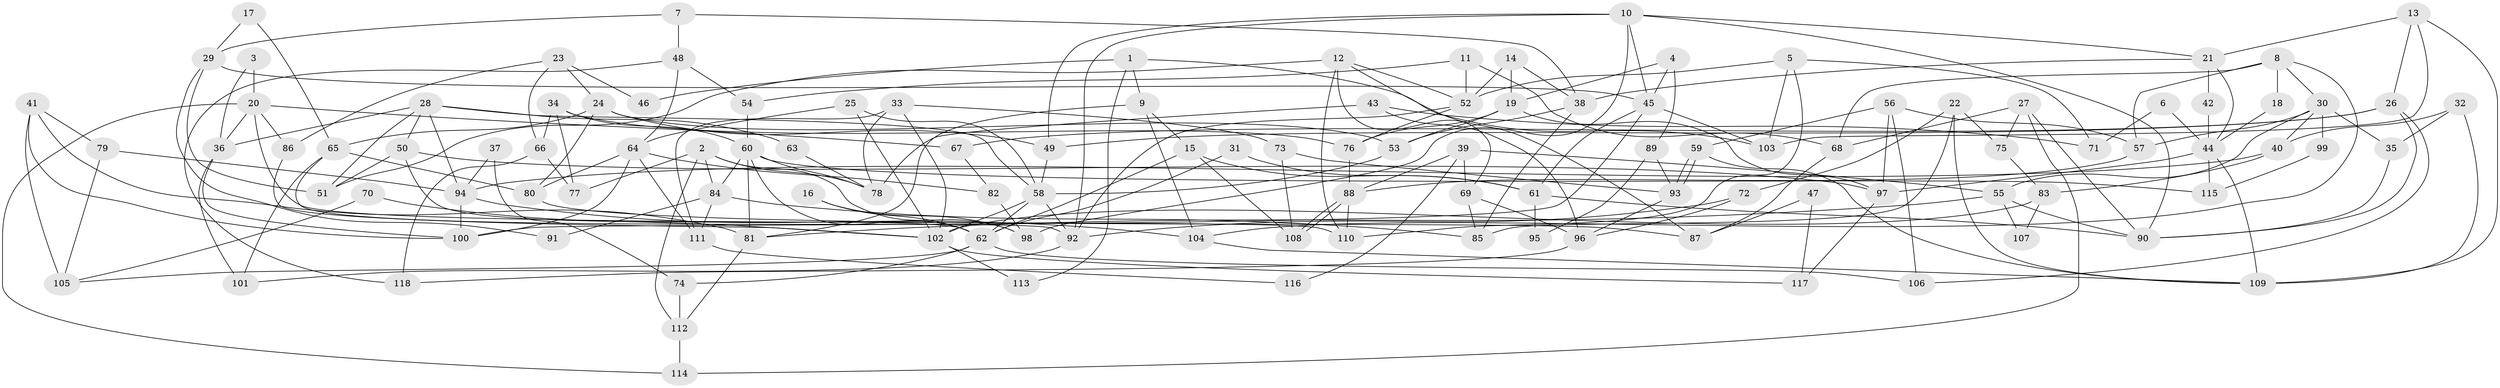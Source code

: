 // coarse degree distribution, {8: 0.1016949152542373, 12: 0.01694915254237288, 4: 0.15254237288135594, 14: 0.01694915254237288, 6: 0.05084745762711865, 11: 0.03389830508474576, 5: 0.11864406779661017, 9: 0.06779661016949153, 3: 0.13559322033898305, 2: 0.22033898305084745, 7: 0.05084745762711865, 10: 0.03389830508474576}
// Generated by graph-tools (version 1.1) at 2025/51/03/04/25 22:51:11]
// undirected, 118 vertices, 236 edges
graph export_dot {
  node [color=gray90,style=filled];
  1;
  2;
  3;
  4;
  5;
  6;
  7;
  8;
  9;
  10;
  11;
  12;
  13;
  14;
  15;
  16;
  17;
  18;
  19;
  20;
  21;
  22;
  23;
  24;
  25;
  26;
  27;
  28;
  29;
  30;
  31;
  32;
  33;
  34;
  35;
  36;
  37;
  38;
  39;
  40;
  41;
  42;
  43;
  44;
  45;
  46;
  47;
  48;
  49;
  50;
  51;
  52;
  53;
  54;
  55;
  56;
  57;
  58;
  59;
  60;
  61;
  62;
  63;
  64;
  65;
  66;
  67;
  68;
  69;
  70;
  71;
  72;
  73;
  74;
  75;
  76;
  77;
  78;
  79;
  80;
  81;
  82;
  83;
  84;
  85;
  86;
  87;
  88;
  89;
  90;
  91;
  92;
  93;
  94;
  95;
  96;
  97;
  98;
  99;
  100;
  101;
  102;
  103;
  104;
  105;
  106;
  107;
  108;
  109;
  110;
  111;
  112;
  113;
  114;
  115;
  116;
  117;
  118;
  1 -- 103;
  1 -- 9;
  1 -- 46;
  1 -- 113;
  2 -- 98;
  2 -- 84;
  2 -- 77;
  2 -- 78;
  2 -- 112;
  3 -- 20;
  3 -- 36;
  4 -- 19;
  4 -- 45;
  4 -- 89;
  5 -- 110;
  5 -- 52;
  5 -- 71;
  5 -- 103;
  6 -- 71;
  6 -- 44;
  7 -- 48;
  7 -- 38;
  7 -- 29;
  8 -- 30;
  8 -- 104;
  8 -- 18;
  8 -- 57;
  8 -- 68;
  9 -- 81;
  9 -- 15;
  9 -- 104;
  10 -- 49;
  10 -- 21;
  10 -- 45;
  10 -- 90;
  10 -- 92;
  10 -- 98;
  11 -- 52;
  11 -- 68;
  11 -- 54;
  12 -- 51;
  12 -- 52;
  12 -- 69;
  12 -- 87;
  12 -- 110;
  13 -- 103;
  13 -- 26;
  13 -- 21;
  13 -- 109;
  14 -- 38;
  14 -- 19;
  14 -- 52;
  15 -- 108;
  15 -- 61;
  15 -- 62;
  16 -- 98;
  16 -- 62;
  17 -- 29;
  17 -- 65;
  18 -- 44;
  19 -- 53;
  19 -- 97;
  19 -- 76;
  20 -- 36;
  20 -- 110;
  20 -- 67;
  20 -- 86;
  20 -- 114;
  21 -- 44;
  21 -- 38;
  21 -- 42;
  22 -- 72;
  22 -- 109;
  22 -- 75;
  22 -- 85;
  23 -- 24;
  23 -- 66;
  23 -- 46;
  23 -- 86;
  24 -- 65;
  24 -- 53;
  24 -- 49;
  24 -- 80;
  25 -- 58;
  25 -- 64;
  25 -- 102;
  26 -- 106;
  26 -- 90;
  26 -- 49;
  26 -- 67;
  27 -- 90;
  27 -- 68;
  27 -- 75;
  27 -- 114;
  28 -- 50;
  28 -- 58;
  28 -- 36;
  28 -- 51;
  28 -- 63;
  28 -- 94;
  29 -- 45;
  29 -- 51;
  29 -- 91;
  30 -- 57;
  30 -- 40;
  30 -- 35;
  30 -- 55;
  30 -- 99;
  31 -- 61;
  31 -- 62;
  32 -- 40;
  32 -- 109;
  32 -- 35;
  33 -- 102;
  33 -- 78;
  33 -- 73;
  33 -- 111;
  34 -- 76;
  34 -- 60;
  34 -- 66;
  34 -- 77;
  35 -- 90;
  36 -- 101;
  36 -- 100;
  37 -- 74;
  37 -- 94;
  38 -- 85;
  38 -- 53;
  39 -- 88;
  39 -- 55;
  39 -- 69;
  39 -- 116;
  40 -- 94;
  40 -- 83;
  41 -- 79;
  41 -- 81;
  41 -- 100;
  41 -- 105;
  42 -- 44;
  43 -- 78;
  43 -- 96;
  43 -- 71;
  44 -- 97;
  44 -- 109;
  44 -- 115;
  45 -- 100;
  45 -- 61;
  45 -- 103;
  47 -- 117;
  47 -- 87;
  48 -- 54;
  48 -- 64;
  48 -- 118;
  49 -- 58;
  50 -- 51;
  50 -- 62;
  50 -- 97;
  52 -- 92;
  52 -- 76;
  53 -- 58;
  54 -- 60;
  55 -- 90;
  55 -- 81;
  55 -- 107;
  56 -- 59;
  56 -- 57;
  56 -- 97;
  56 -- 106;
  57 -- 88;
  58 -- 102;
  58 -- 62;
  58 -- 92;
  59 -- 109;
  59 -- 93;
  59 -- 93;
  60 -- 62;
  60 -- 81;
  60 -- 78;
  60 -- 84;
  60 -- 115;
  61 -- 90;
  61 -- 95;
  62 -- 74;
  62 -- 105;
  62 -- 106;
  63 -- 78;
  64 -- 100;
  64 -- 111;
  64 -- 80;
  64 -- 82;
  65 -- 92;
  65 -- 80;
  65 -- 101;
  66 -- 77;
  66 -- 118;
  67 -- 82;
  68 -- 87;
  69 -- 85;
  69 -- 96;
  70 -- 105;
  70 -- 102;
  72 -- 92;
  72 -- 96;
  73 -- 93;
  73 -- 108;
  74 -- 112;
  75 -- 83;
  76 -- 88;
  79 -- 105;
  79 -- 94;
  80 -- 87;
  81 -- 112;
  82 -- 98;
  83 -- 102;
  83 -- 107;
  84 -- 85;
  84 -- 91;
  84 -- 111;
  86 -- 102;
  88 -- 108;
  88 -- 108;
  88 -- 110;
  89 -- 93;
  89 -- 95;
  92 -- 101;
  93 -- 96;
  94 -- 100;
  94 -- 104;
  96 -- 118;
  97 -- 117;
  99 -- 115;
  102 -- 113;
  102 -- 117;
  104 -- 109;
  111 -- 116;
  112 -- 114;
}
